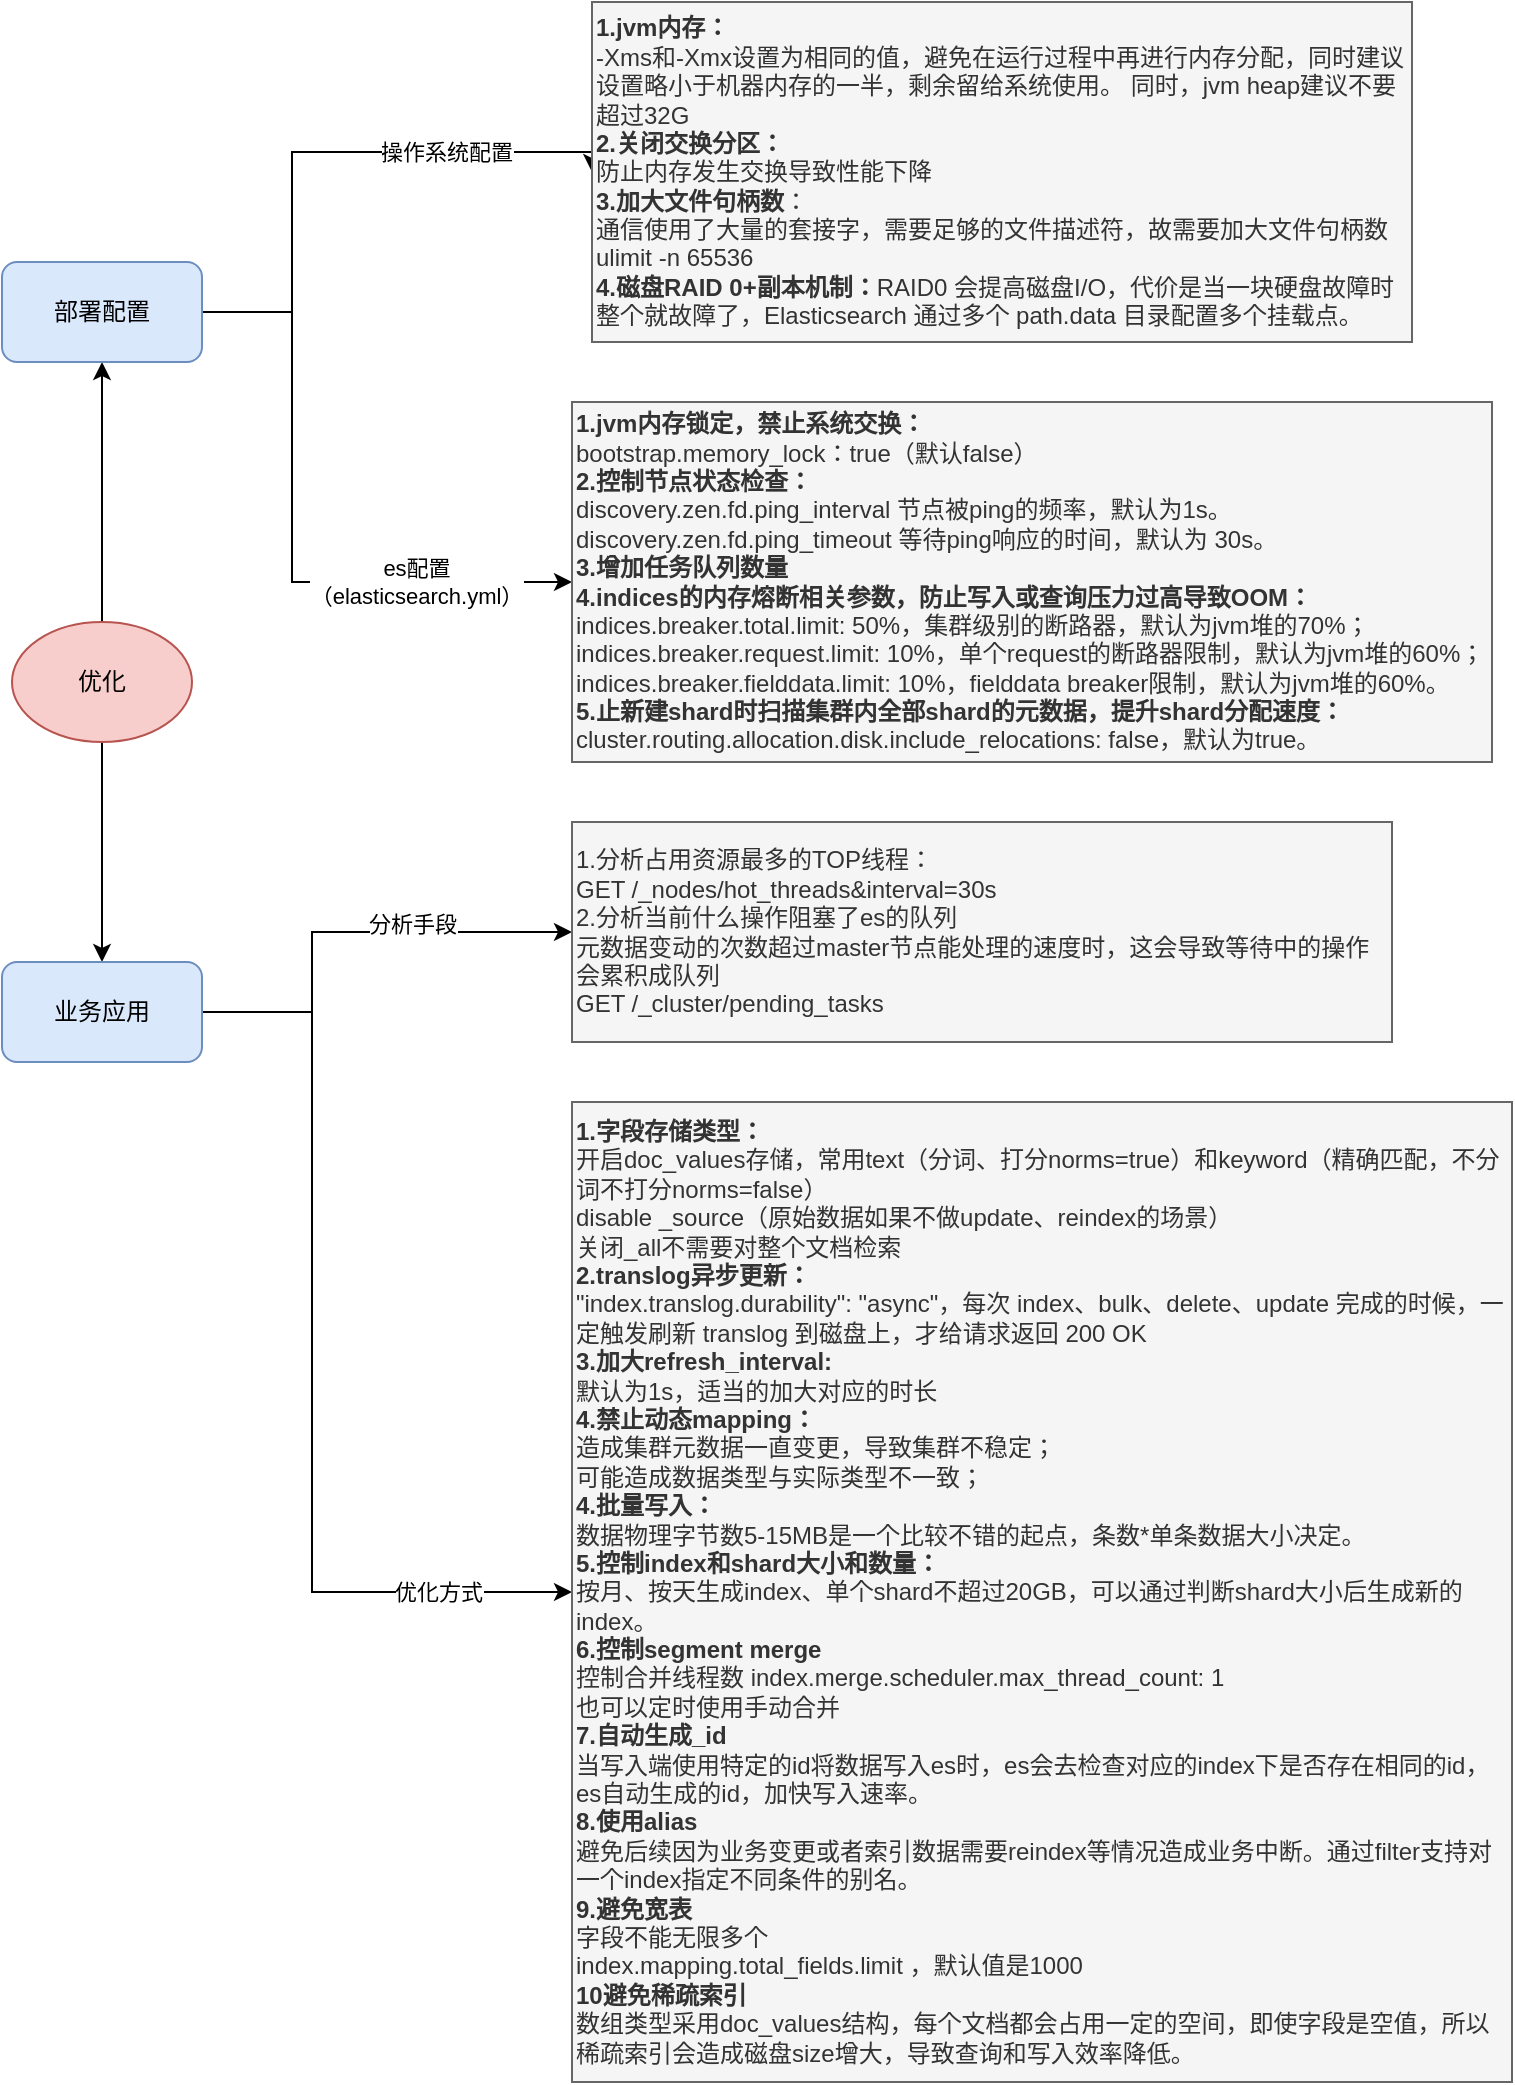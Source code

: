 <mxfile version="13.8.2" type="device"><diagram id="LdJR6LliU0f68ULU5M84" name="Page-1"><mxGraphModel dx="1426" dy="725" grid="1" gridSize="10" guides="1" tooltips="1" connect="1" arrows="1" fold="1" page="1" pageScale="1" pageWidth="827" pageHeight="1169" math="0" shadow="0"><root><mxCell id="0"/><mxCell id="1" parent="0"/><mxCell id="OhOa_LZ3PMia_QhEuEjI-5" style="edgeStyle=orthogonalEdgeStyle;rounded=0;orthogonalLoop=1;jettySize=auto;html=1;entryX=0.5;entryY=1;entryDx=0;entryDy=0;" edge="1" parent="1" source="OhOa_LZ3PMia_QhEuEjI-2" target="OhOa_LZ3PMia_QhEuEjI-3"><mxGeometry relative="1" as="geometry"/></mxCell><mxCell id="OhOa_LZ3PMia_QhEuEjI-6" style="edgeStyle=orthogonalEdgeStyle;rounded=0;orthogonalLoop=1;jettySize=auto;html=1;" edge="1" parent="1" source="OhOa_LZ3PMia_QhEuEjI-2" target="OhOa_LZ3PMia_QhEuEjI-4"><mxGeometry relative="1" as="geometry"/></mxCell><mxCell id="OhOa_LZ3PMia_QhEuEjI-2" value="优化" style="ellipse;whiteSpace=wrap;html=1;fillColor=#f8cecc;strokeColor=#b85450;" vertex="1" parent="1"><mxGeometry x="60" y="350" width="90" height="60" as="geometry"/></mxCell><mxCell id="OhOa_LZ3PMia_QhEuEjI-8" style="edgeStyle=orthogonalEdgeStyle;rounded=0;orthogonalLoop=1;jettySize=auto;html=1;entryX=0;entryY=0.5;entryDx=0;entryDy=0;" edge="1" parent="1" source="OhOa_LZ3PMia_QhEuEjI-3" target="OhOa_LZ3PMia_QhEuEjI-7"><mxGeometry relative="1" as="geometry"><Array as="points"><mxPoint x="200" y="195"/><mxPoint x="200" y="115"/></Array></mxGeometry></mxCell><mxCell id="OhOa_LZ3PMia_QhEuEjI-12" value="操作系统配置" style="edgeLabel;html=1;align=center;verticalAlign=middle;resizable=0;points=[];" vertex="1" connectable="0" parent="OhOa_LZ3PMia_QhEuEjI-8"><mxGeometry x="0.287" y="2" relative="1" as="geometry"><mxPoint x="18" y="2" as="offset"/></mxGeometry></mxCell><mxCell id="OhOa_LZ3PMia_QhEuEjI-11" style="edgeStyle=orthogonalEdgeStyle;rounded=0;orthogonalLoop=1;jettySize=auto;html=1;entryX=0;entryY=0.5;entryDx=0;entryDy=0;" edge="1" parent="1" source="OhOa_LZ3PMia_QhEuEjI-3" target="OhOa_LZ3PMia_QhEuEjI-9"><mxGeometry relative="1" as="geometry"><Array as="points"><mxPoint x="200" y="195"/><mxPoint x="200" y="330"/></Array></mxGeometry></mxCell><mxCell id="OhOa_LZ3PMia_QhEuEjI-13" value="es配置&lt;br&gt;（elasticsearch.yml）" style="edgeLabel;html=1;align=center;verticalAlign=middle;resizable=0;points=[];" vertex="1" connectable="0" parent="OhOa_LZ3PMia_QhEuEjI-11"><mxGeometry x="0.428" y="2" relative="1" as="geometry"><mxPoint x="13" y="2" as="offset"/></mxGeometry></mxCell><mxCell id="OhOa_LZ3PMia_QhEuEjI-3" value="部署配置" style="rounded=1;whiteSpace=wrap;html=1;fillColor=#dae8fc;strokeColor=#6c8ebf;" vertex="1" parent="1"><mxGeometry x="55" y="170" width="100" height="50" as="geometry"/></mxCell><mxCell id="OhOa_LZ3PMia_QhEuEjI-14" style="edgeStyle=orthogonalEdgeStyle;rounded=0;orthogonalLoop=1;jettySize=auto;html=1;entryX=0;entryY=0.5;entryDx=0;entryDy=0;" edge="1" parent="1" source="OhOa_LZ3PMia_QhEuEjI-4" target="OhOa_LZ3PMia_QhEuEjI-10"><mxGeometry relative="1" as="geometry"><Array as="points"><mxPoint x="210" y="545"/><mxPoint x="210" y="835"/></Array></mxGeometry></mxCell><mxCell id="OhOa_LZ3PMia_QhEuEjI-19" value="优化方式" style="edgeLabel;html=1;align=center;verticalAlign=middle;resizable=0;points=[];" vertex="1" connectable="0" parent="OhOa_LZ3PMia_QhEuEjI-14"><mxGeometry x="0.514" y="1" relative="1" as="geometry"><mxPoint x="48" y="1" as="offset"/></mxGeometry></mxCell><mxCell id="OhOa_LZ3PMia_QhEuEjI-17" style="edgeStyle=orthogonalEdgeStyle;rounded=0;orthogonalLoop=1;jettySize=auto;html=1;entryX=0;entryY=0.5;entryDx=0;entryDy=0;" edge="1" parent="1" source="OhOa_LZ3PMia_QhEuEjI-4" target="OhOa_LZ3PMia_QhEuEjI-16"><mxGeometry relative="1" as="geometry"><Array as="points"><mxPoint x="210" y="545"/><mxPoint x="210" y="505"/></Array></mxGeometry></mxCell><mxCell id="OhOa_LZ3PMia_QhEuEjI-18" value="分析手段" style="edgeLabel;html=1;align=center;verticalAlign=middle;resizable=0;points=[];" vertex="1" connectable="0" parent="OhOa_LZ3PMia_QhEuEjI-17"><mxGeometry x="0.289" y="4" relative="1" as="geometry"><mxPoint as="offset"/></mxGeometry></mxCell><mxCell id="OhOa_LZ3PMia_QhEuEjI-4" value="业务应用" style="rounded=1;whiteSpace=wrap;html=1;fillColor=#dae8fc;strokeColor=#6c8ebf;" vertex="1" parent="1"><mxGeometry x="55" y="520" width="100" height="50" as="geometry"/></mxCell><mxCell id="OhOa_LZ3PMia_QhEuEjI-7" value="&lt;b&gt;1.jvm内存：&lt;/b&gt;&lt;br&gt;-Xms和-Xmx设置为相同的值，避免在运行过程中再进行内存分配，同时建议设置略小于机器内存的一半，剩余留给系统使用。 同时，jvm heap建议不要超过32G&lt;br&gt;&lt;b&gt;2.关闭交换分区：&lt;/b&gt;&lt;br&gt;防止内存发生交换导致性能下降&lt;br&gt;&lt;b&gt;3.加大文件句柄数&lt;/b&gt;：&lt;br&gt;通信使用了大量的套接字，需要足够的文件描述符，故需要加大文件句柄数 ulimit -n 65536 &lt;br&gt;&lt;b&gt;4.磁盘RAID 0+副本机制：&lt;/b&gt;RAID0 会提高磁盘I/O，代价是当一块硬盘故障时整个就故障了，Elasticsearch 通过多个 path.data 目录配置多个挂载点。" style="rounded=0;whiteSpace=wrap;html=1;fillColor=#f5f5f5;strokeColor=#666666;fontColor=#333333;align=left;" vertex="1" parent="1"><mxGeometry x="350" y="40" width="410" height="170" as="geometry"/></mxCell><mxCell id="OhOa_LZ3PMia_QhEuEjI-9" value="&lt;b&gt;1.jvm内存锁定，禁止系统交换：&lt;/b&gt;&lt;br&gt;bootstrap.memory_lock：true（默认false）&lt;br&gt;&lt;b&gt;2.控制节点状态检查：&lt;/b&gt;&lt;br&gt;discovery.zen.fd.ping_interval 节点被ping的频率，默认为1s。 discovery.zen.fd.ping_timeout 等待ping响应的时间，默认为 30s。&lt;br&gt;&lt;b&gt;3.增加任务队列数量&lt;/b&gt;&lt;br&gt;&lt;b&gt;4.indices的内存熔断相关参数，防止写入或查询压力过高导致OOM：&lt;/b&gt;&lt;br&gt;indices.breaker.total.limit: 50%，集群级别的断路器，默认为jvm堆的70%； indices.breaker.request.limit: 10%，单个request的断路器限制，默认为jvm堆的60%； &lt;br&gt;indices.breaker.fielddata.limit: 10%，fielddata breaker限制，默认为jvm堆的60%。&lt;br&gt;&lt;b&gt;5.止新建shard时扫描集群内全部shard的元数据，提升shard分配速度：&lt;/b&gt; cluster.routing.allocation.disk.include_relocations: false，默认为true。" style="rounded=0;whiteSpace=wrap;html=1;fillColor=#f5f5f5;strokeColor=#666666;fontColor=#333333;align=left;" vertex="1" parent="1"><mxGeometry x="340" y="240" width="460" height="180" as="geometry"/></mxCell><mxCell id="OhOa_LZ3PMia_QhEuEjI-10" value="&lt;b&gt;1.字段存储类型：&lt;/b&gt;&lt;br&gt;开启doc_values存储，常用text（分词、打分norms=true）和keyword（精确匹配，不分词不打分norms=false）&lt;br&gt;disable _source（原始数据如果不做update、reindex的场景）&lt;br&gt;关闭_all不需要对整个文档检索&lt;br&gt;&lt;b&gt;2.translog异步更新：&lt;/b&gt;&lt;br&gt;&quot;index.translog.durability&quot;: &quot;async&quot;，每次 index、bulk、delete、update 完成的时候，一定触发刷新 translog 到磁盘上，才给请求返回 200 OK&lt;br&gt;&lt;b&gt;3.加大refresh_interval:&lt;/b&gt;&lt;br&gt;&lt;span&gt;默认为1s，适当的加大对应的时长&lt;br&gt;&lt;b&gt;4.禁止动态mapping：&lt;/b&gt;&lt;br&gt;&lt;/span&gt;&lt;span&gt;造成集群元数据一直变更，导致集群不稳定；&lt;/span&gt;&lt;span&gt;&lt;br&gt;&lt;/span&gt;&lt;div&gt;可能造成数据类型与实际类型不一致；&lt;/div&gt;&lt;div&gt;&lt;b&gt;4.批量写入：&lt;/b&gt;&lt;/div&gt;&lt;div&gt;数据物理字节数5-15MB是一个比较不错的起点，条数*单条数据大小决定。&lt;/div&gt;&lt;div&gt;&lt;b&gt;5.控制index和shard大小和数量：&lt;/b&gt;&lt;/div&gt;&lt;div&gt;按月、按天生成index、&lt;span&gt;单个shard不超过20GB，可以通过判断shard大小后生成新的index。&lt;/span&gt;&lt;/div&gt;&lt;div&gt;&lt;div&gt;&lt;b&gt;6.控制segment merge&lt;/b&gt;&lt;/div&gt;&lt;div&gt;控制合并线程数 index.merge.scheduler.max_thread_count: 1&lt;/div&gt;&lt;/div&gt;&lt;div&gt;也可以定时使用手动合并&lt;/div&gt;&lt;div&gt;&lt;div&gt;&lt;b&gt;7.自动生成_id&lt;/b&gt;&lt;/div&gt;&lt;div&gt;当写入端使用特定的id将数据写入es时，es会去检查对应的index下是否存在相同的id，es自动生成的id，加快写入速率。&lt;/div&gt;&lt;div&gt;&lt;b&gt;8.使用alias&lt;/b&gt;&lt;/div&gt;&lt;div&gt;避免后续因为业务变更或者索引数据需要reindex等情况造成业务中断。通过filter支持对一个index指定不同条件的别名。&lt;/div&gt;&lt;div&gt;&lt;b&gt;9.避免宽表&lt;/b&gt;&lt;/div&gt;&lt;div&gt;字段不能无限多个&lt;/div&gt;&lt;div&gt;index.mapping.total_fields.limit ，默认值是1000&lt;/div&gt;&lt;div&gt;&lt;b&gt;10避免稀疏索引&lt;/b&gt;&lt;/div&gt;&lt;div&gt;数组类型采用doc_values结构，每个文档都会占用一定的空间，即使字段是空值，所以稀疏索引会造成磁盘size增大，导致查询和写入效率降低。&lt;/div&gt;&lt;/div&gt;" style="rounded=0;whiteSpace=wrap;html=1;fillColor=#f5f5f5;strokeColor=#666666;fontColor=#333333;align=left;" vertex="1" parent="1"><mxGeometry x="340" y="590" width="470" height="490" as="geometry"/></mxCell><mxCell id="OhOa_LZ3PMia_QhEuEjI-16" value="&lt;div&gt;&lt;span&gt;1.分析占用资源最多的TOP线程：&lt;/span&gt;&lt;/div&gt;GET /_nodes/hot_threads&amp;amp;interval=30s&lt;div&gt;&lt;/div&gt;2.分析当前什么操作阻塞了es的队列&lt;div&gt;元数据变动的次数超过master节点能处理的速度时，这会导致等待中的操作会累积成队列&lt;/div&gt;&lt;div&gt;GET /_cluster/pending_tasks&lt;br&gt;&lt;/div&gt;" style="rounded=0;whiteSpace=wrap;html=1;fillColor=#f5f5f5;strokeColor=#666666;fontColor=#333333;align=left;" vertex="1" parent="1"><mxGeometry x="340" y="450" width="410" height="110" as="geometry"/></mxCell></root></mxGraphModel></diagram></mxfile>